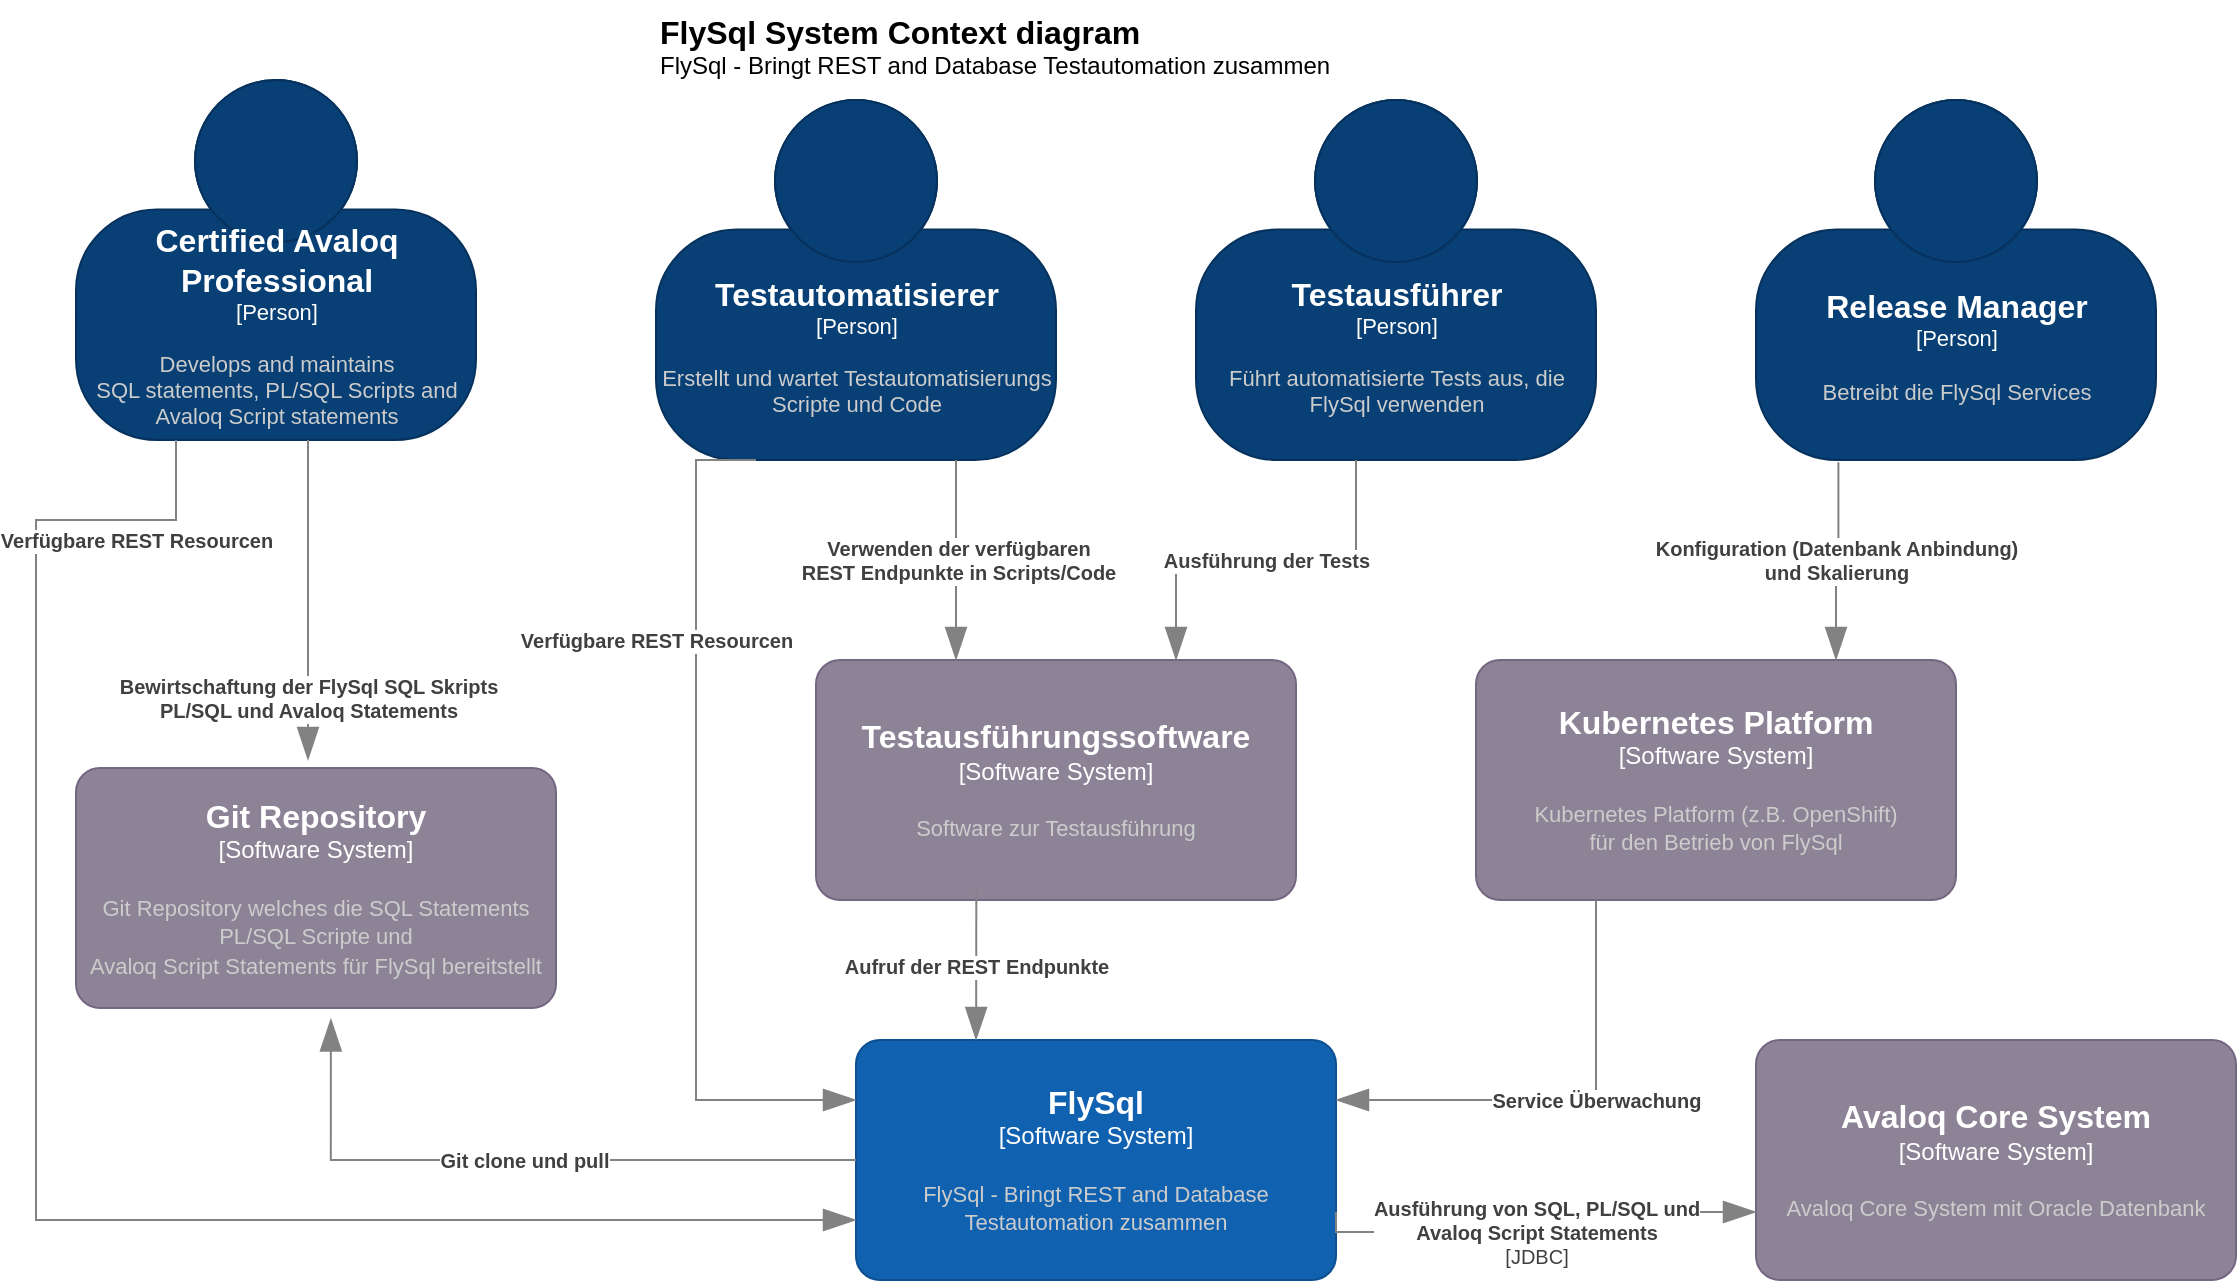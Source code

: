 <mxfile version="18.1.3" type="device"><diagram id="DRvKq2De8VjJh0Vhj73c" name="Page-1"><mxGraphModel dx="1106" dy="807" grid="1" gridSize="10" guides="1" tooltips="1" connect="1" arrows="1" fold="1" page="1" pageScale="1" pageWidth="1169" pageHeight="827" math="0" shadow="0"><root><mxCell id="0"/><mxCell id="1" parent="0"/><object placeholders="1" c4Name="Certified Avaloq&#10; Professional" c4Type="Person" c4Description="Develops and maintains &#10;SQL statements, PL/SQL Scripts and &#10;Avaloq Script statements" label="&lt;font style=&quot;font-size: 16px&quot;&gt;&lt;b&gt;%c4Name%&lt;/b&gt;&lt;/font&gt;&lt;div&gt;[%c4Type%]&lt;/div&gt;&lt;br&gt;&lt;div&gt;&lt;font style=&quot;font-size: 11px&quot;&gt;&lt;font color=&quot;#cccccc&quot;&gt;%c4Description%&lt;/font&gt;&lt;/div&gt;" id="Hj0UStwpbH5h4EMl6sUX-1"><mxCell style="html=1;fontSize=11;dashed=0;whitespace=wrap;fillColor=#083F75;strokeColor=#06315C;fontColor=#ffffff;shape=mxgraph.c4.person2;align=center;metaEdit=1;points=[[0.5,0,0],[1,0.5,0],[1,0.75,0],[0.75,1,0],[0.5,1,0],[0.25,1,0],[0,0.75,0],[0,0.5,0]];resizable=0;" parent="1" vertex="1"><mxGeometry x="40" y="70" width="200" height="180" as="geometry"/></mxCell></object><object placeholders="1" c4Name="Testautomatisierer" c4Type="Person" c4Description="Erstellt und wartet Testautomatisierungs &#10;Scripte und Code" label="&lt;font style=&quot;font-size: 16px&quot;&gt;&lt;b&gt;%c4Name%&lt;/b&gt;&lt;/font&gt;&lt;div&gt;[%c4Type%]&lt;/div&gt;&lt;br&gt;&lt;div&gt;&lt;font style=&quot;font-size: 11px&quot;&gt;&lt;font color=&quot;#cccccc&quot;&gt;%c4Description%&lt;/font&gt;&lt;/div&gt;" id="Hj0UStwpbH5h4EMl6sUX-2"><mxCell style="html=1;fontSize=11;dashed=0;whitespace=wrap;fillColor=#083F75;strokeColor=#06315C;fontColor=#ffffff;shape=mxgraph.c4.person2;align=center;metaEdit=1;points=[[0.5,0,0],[1,0.5,0],[1,0.75,0],[0.75,1,0],[0.5,1,0],[0.25,1,0],[0,0.75,0],[0,0.5,0]];resizable=0;" parent="1" vertex="1"><mxGeometry x="330" y="80" width="200" height="180" as="geometry"/></mxCell></object><object placeholders="1" c4Name="Testausführer" c4Type="Person" c4Description="Führt automatisierte Tests aus, die &#10;FlySql verwenden" label="&lt;font style=&quot;font-size: 16px&quot;&gt;&lt;b&gt;%c4Name%&lt;/b&gt;&lt;/font&gt;&lt;div&gt;[%c4Type%]&lt;/div&gt;&lt;br&gt;&lt;div&gt;&lt;font style=&quot;font-size: 11px&quot;&gt;&lt;font color=&quot;#cccccc&quot;&gt;%c4Description%&lt;/font&gt;&lt;/div&gt;" id="Hj0UStwpbH5h4EMl6sUX-3"><mxCell style="html=1;fontSize=11;dashed=0;whitespace=wrap;fillColor=#083F75;strokeColor=#06315C;fontColor=#ffffff;shape=mxgraph.c4.person2;align=center;metaEdit=1;points=[[0.5,0,0],[1,0.5,0],[1,0.75,0],[0.75,1,0],[0.5,1,0],[0.25,1,0],[0,0.75,0],[0,0.5,0]];resizable=0;" parent="1" vertex="1"><mxGeometry x="600" y="80" width="200" height="180" as="geometry"/></mxCell></object><object placeholders="1" c4Name="Release Manager" c4Type="Person" c4Description="Betreibt die FlySql Services " label="&lt;font style=&quot;font-size: 16px&quot;&gt;&lt;b&gt;%c4Name%&lt;/b&gt;&lt;/font&gt;&lt;div&gt;[%c4Type%]&lt;/div&gt;&lt;br&gt;&lt;div&gt;&lt;font style=&quot;font-size: 11px&quot;&gt;&lt;font color=&quot;#cccccc&quot;&gt;%c4Description%&lt;/font&gt;&lt;/div&gt;" id="Hj0UStwpbH5h4EMl6sUX-4"><mxCell style="html=1;fontSize=11;dashed=0;whitespace=wrap;fillColor=#083F75;strokeColor=#06315C;fontColor=#ffffff;shape=mxgraph.c4.person2;align=center;metaEdit=1;points=[[0.5,0,0],[1,0.5,0],[1,0.75,0],[0.75,1,0],[0.5,1,0],[0.25,1,0],[0,0.75,0],[0,0.5,0]];resizable=0;" parent="1" vertex="1"><mxGeometry x="880" y="80" width="200" height="180" as="geometry"/></mxCell></object><object placeholders="1" c4Name="Git Repository" c4Type="Software System" c4Description="Git Repository welches die SQL Statements&#10;PL/SQL Scripte und &#10;Avaloq Script Statements für FlySql bereitstellt" label="&lt;font style=&quot;font-size: 16px&quot;&gt;&lt;b&gt;%c4Name%&lt;/b&gt;&lt;/font&gt;&lt;div&gt;[%c4Type%]&lt;/div&gt;&lt;br&gt;&lt;div&gt;&lt;font style=&quot;font-size: 11px&quot;&gt;&lt;font color=&quot;#cccccc&quot;&gt;%c4Description%&lt;/font&gt;&lt;/div&gt;" id="Hj0UStwpbH5h4EMl6sUX-5"><mxCell style="rounded=1;whiteSpace=wrap;html=1;labelBackgroundColor=none;fillColor=#8C8496;fontColor=#ffffff;align=center;arcSize=10;strokeColor=#736782;metaEdit=1;resizable=0;points=[[0.25,0,0],[0.5,0,0],[0.75,0,0],[1,0.25,0],[1,0.5,0],[1,0.75,0],[0.75,1,0],[0.5,1,0],[0.25,1,0],[0,0.75,0],[0,0.5,0],[0,0.25,0]];" parent="1" vertex="1"><mxGeometry x="40" y="414" width="240" height="120" as="geometry"/></mxCell></object><object placeholders="1" c4Name="FlySql" c4Type="Software System" c4Description="FlySql - Bringt REST and Database Testautomation zusammen" label="&lt;font style=&quot;font-size: 16px&quot;&gt;&lt;b&gt;%c4Name%&lt;/b&gt;&lt;/font&gt;&lt;div&gt;[%c4Type%]&lt;/div&gt;&lt;br&gt;&lt;div&gt;&lt;font style=&quot;font-size: 11px&quot;&gt;&lt;font color=&quot;#cccccc&quot;&gt;%c4Description%&lt;/font&gt;&lt;/div&gt;" id="Hj0UStwpbH5h4EMl6sUX-6"><mxCell style="rounded=1;whiteSpace=wrap;html=1;labelBackgroundColor=none;fillColor=#1061B0;fontColor=#ffffff;align=center;arcSize=10;strokeColor=#0D5091;metaEdit=1;resizable=0;points=[[0.25,0,0],[0.5,0,0],[0.75,0,0],[1,0.25,0],[1,0.5,0],[1,0.75,0],[0.75,1,0],[0.5,1,0],[0.25,1,0],[0,0.75,0],[0,0.5,0],[0,0.25,0]];" parent="1" vertex="1"><mxGeometry x="430" y="550" width="240" height="120" as="geometry"/></mxCell></object><object placeholders="1" c4Name="FlySql System Context diagram" c4Type="ContainerScopeBoundary" c4Description="FlySql - Bringt REST and Database Testautomation zusammen" label="&lt;font style=&quot;font-size: 16px&quot;&gt;&lt;b&gt;&lt;div style=&quot;text-align: left&quot;&gt;%c4Name%&lt;/div&gt;&lt;/b&gt;&lt;/font&gt;&lt;div style=&quot;text-align: left&quot;&gt;%c4Description%&lt;/div&gt;" id="Hj0UStwpbH5h4EMl6sUX-7"><mxCell style="text;html=1;strokeColor=none;fillColor=none;align=left;verticalAlign=top;whiteSpace=wrap;rounded=0;metaEdit=1;allowArrows=0;resizable=1;rotatable=0;connectable=0;recursiveResize=0;expand=0;pointerEvents=0;points=[[0.25,0,0],[0.5,0,0],[0.75,0,0],[1,0.25,0],[1,0.5,0],[1,0.75,0],[0.75,1,0],[0.5,1,0],[0.25,1,0],[0,0.75,0],[0,0.5,0],[0,0.25,0]];" parent="1" vertex="1"><mxGeometry x="330" y="30" width="400" height="40" as="geometry"/></mxCell></object><object placeholders="1" c4Name="Testausführungssoftware" c4Type="Software System" c4Description="Software zur Testausführung" label="&lt;font style=&quot;font-size: 16px&quot;&gt;&lt;b&gt;%c4Name%&lt;/b&gt;&lt;/font&gt;&lt;div&gt;[%c4Type%]&lt;/div&gt;&lt;br&gt;&lt;div&gt;&lt;font style=&quot;font-size: 11px&quot;&gt;&lt;font color=&quot;#cccccc&quot;&gt;%c4Description%&lt;/font&gt;&lt;/div&gt;" id="Hj0UStwpbH5h4EMl6sUX-8"><mxCell style="rounded=1;whiteSpace=wrap;html=1;labelBackgroundColor=none;fillColor=#8C8496;fontColor=#ffffff;align=center;arcSize=10;strokeColor=#736782;metaEdit=1;resizable=0;points=[[0.25,0,0],[0.5,0,0],[0.75,0,0],[1,0.25,0],[1,0.5,0],[1,0.75,0],[0.75,1,0],[0.5,1,0],[0.25,1,0],[0,0.75,0],[0,0.5,0],[0,0.25,0]];" parent="1" vertex="1"><mxGeometry x="410" y="360" width="240" height="120" as="geometry"/></mxCell></object><object placeholders="1" c4Name="Kubernetes Platform" c4Type="Software System" c4Description="Kubernetes Platform (z.B. OpenShift)&#10;für den Betrieb von FlySql" label="&lt;font style=&quot;font-size: 16px&quot;&gt;&lt;b&gt;%c4Name%&lt;/b&gt;&lt;/font&gt;&lt;div&gt;[%c4Type%]&lt;/div&gt;&lt;br&gt;&lt;div&gt;&lt;font style=&quot;font-size: 11px&quot;&gt;&lt;font color=&quot;#cccccc&quot;&gt;%c4Description%&lt;/font&gt;&lt;/div&gt;" id="Hj0UStwpbH5h4EMl6sUX-9"><mxCell style="rounded=1;whiteSpace=wrap;html=1;labelBackgroundColor=none;fillColor=#8C8496;fontColor=#ffffff;align=center;arcSize=10;strokeColor=#736782;metaEdit=1;resizable=0;points=[[0.25,0,0],[0.5,0,0],[0.75,0,0],[1,0.25,0],[1,0.5,0],[1,0.75,0],[0.75,1,0],[0.5,1,0],[0.25,1,0],[0,0.75,0],[0,0.5,0],[0,0.25,0]];" parent="1" vertex="1"><mxGeometry x="740" y="360" width="240" height="120" as="geometry"/></mxCell></object><object placeholders="1" c4Name="Avaloq Core System" c4Type="Software System" c4Description="Avaloq Core System mit Oracle Datenbank" label="&lt;font style=&quot;font-size: 16px&quot;&gt;&lt;b&gt;%c4Name%&lt;/b&gt;&lt;/font&gt;&lt;div&gt;[%c4Type%]&lt;/div&gt;&lt;br&gt;&lt;div&gt;&lt;font style=&quot;font-size: 11px&quot;&gt;&lt;font color=&quot;#cccccc&quot;&gt;%c4Description%&lt;/font&gt;&lt;/div&gt;" id="Hj0UStwpbH5h4EMl6sUX-10"><mxCell style="rounded=1;whiteSpace=wrap;html=1;labelBackgroundColor=none;fillColor=#8C8496;fontColor=#ffffff;align=center;arcSize=10;strokeColor=#736782;metaEdit=1;resizable=0;points=[[0.25,0,0],[0.5,0,0],[0.75,0,0],[1,0.25,0],[1,0.5,0],[1,0.75,0],[0.75,1,0],[0.5,1,0],[0.25,1,0],[0,0.75,0],[0,0.5,0],[0,0.25,0]];" parent="1" vertex="1"><mxGeometry x="880" y="550" width="240" height="120" as="geometry"/></mxCell></object><object placeholders="1" c4Type="Relationship" c4Technology="JDBC" c4Description="Ausführung von SQL, PL/SQL und &#10;Avaloq Script Statements" label="&lt;div style=&quot;text-align: left&quot;&gt;&lt;div style=&quot;text-align: center&quot;&gt;&lt;b&gt;%c4Description%&lt;/b&gt;&lt;/div&gt;&lt;div style=&quot;text-align: center&quot;&gt;[%c4Technology%]&lt;/div&gt;&lt;/div&gt;" id="Hj0UStwpbH5h4EMl6sUX-11"><mxCell style="endArrow=blockThin;html=1;fontSize=10;fontColor=#404040;strokeWidth=1;endFill=1;strokeColor=#828282;elbow=vertical;metaEdit=1;endSize=14;startSize=14;jumpStyle=arc;jumpSize=16;rounded=0;edgeStyle=orthogonalEdgeStyle;entryX=0;entryY=0.5;entryDx=0;entryDy=0;entryPerimeter=0;exitX=1;exitY=0.5;exitDx=0;exitDy=0;exitPerimeter=0;" parent="1" edge="1"><mxGeometry x="0.043" y="-10" width="240" relative="1" as="geometry"><mxPoint x="670" y="636" as="sourcePoint"/><mxPoint x="880" y="636" as="targetPoint"/><Array as="points"><mxPoint x="670" y="646"/><mxPoint x="690" y="646"/><mxPoint x="690" y="636"/></Array><mxPoint as="offset"/></mxGeometry></mxCell></object><object placeholders="1" c4Type="Relationship" c4Description="Git clone und pull" label="&lt;div style=&quot;text-align: left&quot;&gt;&lt;div style=&quot;text-align: center&quot;&gt;&lt;b&gt;%c4Description%&lt;/b&gt;&lt;/div&gt;" id="Hj0UStwpbH5h4EMl6sUX-12"><mxCell style="endArrow=blockThin;html=1;fontSize=10;fontColor=#404040;strokeWidth=1;endFill=1;strokeColor=#828282;elbow=vertical;metaEdit=1;endSize=14;startSize=14;jumpStyle=arc;jumpSize=16;rounded=0;edgeStyle=orthogonalEdgeStyle;exitX=0;exitY=0.5;exitDx=0;exitDy=0;exitPerimeter=0;entryX=0.531;entryY=1.044;entryDx=0;entryDy=0;entryPerimeter=0;" parent="1" source="Hj0UStwpbH5h4EMl6sUX-6" target="Hj0UStwpbH5h4EMl6sUX-5" edge="1"><mxGeometry width="240" relative="1" as="geometry"><mxPoint x="450" y="380" as="sourcePoint"/><mxPoint x="690" y="380" as="targetPoint"/></mxGeometry></mxCell></object><object placeholders="1" c4Type="Relationship" c4Description="Bewirtschaftung der FlySql SQL Skripts&#10;PL/SQL und Avaloq Statements" label="&lt;div style=&quot;text-align: left&quot;&gt;&lt;div style=&quot;text-align: center&quot;&gt;&lt;b&gt;%c4Description%&lt;/b&gt;&lt;/div&gt;" id="Hj0UStwpbH5h4EMl6sUX-13"><mxCell style="endArrow=blockThin;html=1;fontSize=10;fontColor=#404040;strokeWidth=1;endFill=1;strokeColor=#828282;elbow=vertical;metaEdit=1;endSize=14;startSize=14;jumpStyle=arc;jumpSize=16;rounded=0;edgeStyle=orthogonalEdgeStyle;exitX=0.5;exitY=1;exitDx=0;exitDy=0;exitPerimeter=0;" parent="1" edge="1"><mxGeometry x="0.625" width="240" relative="1" as="geometry"><mxPoint x="156" y="250" as="sourcePoint"/><mxPoint x="156" y="410" as="targetPoint"/><mxPoint y="-1" as="offset"/></mxGeometry></mxCell></object><object placeholders="1" c4Type="Relationship" c4Description="Verfügbare REST Resourcen" label="&lt;div style=&quot;text-align: left&quot;&gt;&lt;div style=&quot;text-align: center&quot;&gt;&lt;b&gt;%c4Description%&lt;/b&gt;&lt;/div&gt;" id="Hj0UStwpbH5h4EMl6sUX-14"><mxCell style="endArrow=blockThin;html=1;fontSize=10;fontColor=#404040;strokeWidth=1;endFill=1;strokeColor=#828282;elbow=vertical;metaEdit=1;endSize=14;startSize=14;jumpStyle=arc;jumpSize=16;rounded=0;edgeStyle=orthogonalEdgeStyle;exitX=0.25;exitY=1;exitDx=0;exitDy=0;exitPerimeter=0;entryX=0;entryY=0.75;entryDx=0;entryDy=0;entryPerimeter=0;" parent="1" source="Hj0UStwpbH5h4EMl6sUX-1" target="Hj0UStwpbH5h4EMl6sUX-6" edge="1"><mxGeometry x="-0.862" y="10" width="240" relative="1" as="geometry"><mxPoint x="150" y="260" as="sourcePoint"/><mxPoint x="150" y="420" as="targetPoint"/><Array as="points"><mxPoint x="90" y="290"/><mxPoint x="20" y="290"/><mxPoint x="20" y="640"/></Array><mxPoint as="offset"/></mxGeometry></mxCell></object><object placeholders="1" c4Type="Relationship" c4Description="Verwenden der verfügbaren&#10;REST Endpunkte in Scripts/Code" label="&lt;div style=&quot;text-align: left&quot;&gt;&lt;div style=&quot;text-align: center&quot;&gt;&lt;b&gt;%c4Description%&lt;/b&gt;&lt;/div&gt;" id="Hj0UStwpbH5h4EMl6sUX-15"><mxCell style="endArrow=blockThin;html=1;fontSize=10;fontColor=#404040;strokeWidth=1;endFill=1;strokeColor=#828282;elbow=vertical;metaEdit=1;endSize=14;startSize=14;jumpStyle=arc;jumpSize=16;rounded=0;edgeStyle=orthogonalEdgeStyle;exitX=0.75;exitY=1;exitDx=0;exitDy=0;exitPerimeter=0;" parent="1" source="Hj0UStwpbH5h4EMl6sUX-2" edge="1"><mxGeometry width="240" relative="1" as="geometry"><mxPoint x="370" y="270" as="sourcePoint"/><mxPoint x="480" y="360" as="targetPoint"/></mxGeometry></mxCell></object><object placeholders="1" c4Type="Relationship" c4Description="Verfügbare REST Resourcen" label="&lt;div style=&quot;text-align: left&quot;&gt;&lt;div style=&quot;text-align: center&quot;&gt;&lt;b&gt;%c4Description%&lt;/b&gt;&lt;/div&gt;" id="Hj0UStwpbH5h4EMl6sUX-17"><mxCell style="endArrow=blockThin;html=1;fontSize=10;fontColor=#404040;strokeWidth=1;endFill=1;strokeColor=#828282;elbow=vertical;metaEdit=1;endSize=14;startSize=14;jumpStyle=arc;jumpSize=16;rounded=0;edgeStyle=orthogonalEdgeStyle;exitX=0.25;exitY=1;exitDx=0;exitDy=0;exitPerimeter=0;entryX=0;entryY=0.25;entryDx=0;entryDy=0;entryPerimeter=0;" parent="1" source="Hj0UStwpbH5h4EMl6sUX-2" target="Hj0UStwpbH5h4EMl6sUX-6" edge="1"><mxGeometry x="-0.442" y="-20" width="240" relative="1" as="geometry"><mxPoint x="100" y="260" as="sourcePoint"/><mxPoint x="440" y="650" as="targetPoint"/><Array as="points"><mxPoint x="350" y="260"/><mxPoint x="350" y="580"/></Array><mxPoint as="offset"/></mxGeometry></mxCell></object><object placeholders="1" c4Type="Relationship" c4Description="Aufruf der REST Endpunkte" label="&lt;div style=&quot;text-align: left&quot;&gt;&lt;div style=&quot;text-align: center&quot;&gt;&lt;b&gt;%c4Description%&lt;/b&gt;&lt;/div&gt;" id="Hj0UStwpbH5h4EMl6sUX-18"><mxCell style="endArrow=blockThin;html=1;fontSize=10;fontColor=#404040;strokeWidth=1;endFill=1;strokeColor=#828282;elbow=vertical;metaEdit=1;endSize=14;startSize=14;jumpStyle=arc;jumpSize=16;rounded=0;edgeStyle=orthogonalEdgeStyle;entryX=0.25;entryY=0;entryDx=0;entryDy=0;entryPerimeter=0;exitX=0.334;exitY=0.968;exitDx=0;exitDy=0;exitPerimeter=0;" parent="1" source="Hj0UStwpbH5h4EMl6sUX-8" target="Hj0UStwpbH5h4EMl6sUX-6" edge="1"><mxGeometry width="240" relative="1" as="geometry"><mxPoint x="490" y="284" as="sourcePoint"/><mxPoint x="490" y="384" as="targetPoint"/></mxGeometry></mxCell></object><object placeholders="1" c4Type="Relationship" c4Description="Ausführung der Tests" label="&lt;div style=&quot;text-align: left&quot;&gt;&lt;div style=&quot;text-align: center&quot;&gt;&lt;b&gt;%c4Description%&lt;/b&gt;&lt;/div&gt;" id="Hj0UStwpbH5h4EMl6sUX-19"><mxCell style="endArrow=blockThin;html=1;fontSize=10;fontColor=#404040;strokeWidth=1;endFill=1;strokeColor=#828282;elbow=vertical;metaEdit=1;endSize=14;startSize=14;jumpStyle=arc;jumpSize=16;rounded=0;edgeStyle=orthogonalEdgeStyle;entryX=0.75;entryY=0;entryDx=0;entryDy=0;entryPerimeter=0;exitX=0.4;exitY=1;exitDx=0;exitDy=0;exitPerimeter=0;" parent="1" source="Hj0UStwpbH5h4EMl6sUX-3" target="Hj0UStwpbH5h4EMl6sUX-8" edge="1"><mxGeometry width="240" relative="1" as="geometry"><mxPoint x="500.16" y="486.16" as="sourcePoint"/><mxPoint x="500" y="560" as="targetPoint"/><Array as="points"><mxPoint x="680" y="310"/><mxPoint x="590" y="310"/></Array></mxGeometry></mxCell></object><object placeholders="1" c4Type="Relationship" c4Description="Service Überwachung" label="&lt;div style=&quot;text-align: left&quot;&gt;&lt;div style=&quot;text-align: center&quot;&gt;&lt;b&gt;%c4Description%&lt;/b&gt;&lt;/div&gt;" id="Hj0UStwpbH5h4EMl6sUX-21"><mxCell style="endArrow=blockThin;html=1;fontSize=10;fontColor=#404040;strokeWidth=1;endFill=1;strokeColor=#828282;elbow=vertical;metaEdit=1;endSize=14;startSize=14;jumpStyle=arc;jumpSize=16;rounded=0;edgeStyle=orthogonalEdgeStyle;entryX=1;entryY=0.25;entryDx=0;entryDy=0;entryPerimeter=0;exitX=0.25;exitY=1;exitDx=0;exitDy=0;exitPerimeter=0;" parent="1" source="Hj0UStwpbH5h4EMl6sUX-9" target="Hj0UStwpbH5h4EMl6sUX-6" edge="1"><mxGeometry x="-0.131" width="240" relative="1" as="geometry"><mxPoint x="450" y="370" as="sourcePoint"/><mxPoint x="690" y="370" as="targetPoint"/><mxPoint as="offset"/></mxGeometry></mxCell></object><object placeholders="1" c4Type="Relationship" c4Description="Konfiguration (Datenbank Anbindung)&#10;und Skalierung" label="&lt;div style=&quot;text-align: left&quot;&gt;&lt;div style=&quot;text-align: center&quot;&gt;&lt;b&gt;%c4Description%&lt;/b&gt;&lt;/div&gt;" id="Hj0UStwpbH5h4EMl6sUX-22"><mxCell style="endArrow=blockThin;html=1;fontSize=10;fontColor=#404040;strokeWidth=1;endFill=1;strokeColor=#828282;elbow=vertical;metaEdit=1;endSize=14;startSize=14;jumpStyle=arc;jumpSize=16;rounded=0;edgeStyle=orthogonalEdgeStyle;entryX=0.75;entryY=0;entryDx=0;entryDy=0;entryPerimeter=0;exitX=0.206;exitY=1.006;exitDx=0;exitDy=0;exitPerimeter=0;" parent="1" source="Hj0UStwpbH5h4EMl6sUX-4" target="Hj0UStwpbH5h4EMl6sUX-9" edge="1"><mxGeometry width="240" relative="1" as="geometry"><mxPoint x="450" y="370" as="sourcePoint"/><mxPoint x="690" y="370" as="targetPoint"/></mxGeometry></mxCell></object></root></mxGraphModel></diagram></mxfile>